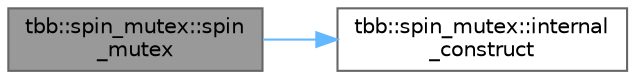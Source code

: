 digraph "tbb::spin_mutex::spin_mutex"
{
 // LATEX_PDF_SIZE
  bgcolor="transparent";
  edge [fontname=Helvetica,fontsize=10,labelfontname=Helvetica,labelfontsize=10];
  node [fontname=Helvetica,fontsize=10,shape=box,height=0.2,width=0.4];
  rankdir="LR";
  Node1 [id="Node000001",label="tbb::spin_mutex::spin\l_mutex",height=0.2,width=0.4,color="gray40", fillcolor="grey60", style="filled", fontcolor="black",tooltip="Construct unacquired lock."];
  Node1 -> Node2 [id="edge1_Node000001_Node000002",color="steelblue1",style="solid",tooltip=" "];
  Node2 [id="Node000002",label="tbb::spin_mutex::internal\l_construct",height=0.2,width=0.4,color="grey40", fillcolor="white", style="filled",URL="$classtbb_1_1spin__mutex.html#a477d58c9b6c05bea717ded179d23b465",tooltip="Internal constructor with ITT instrumentation."];
}
